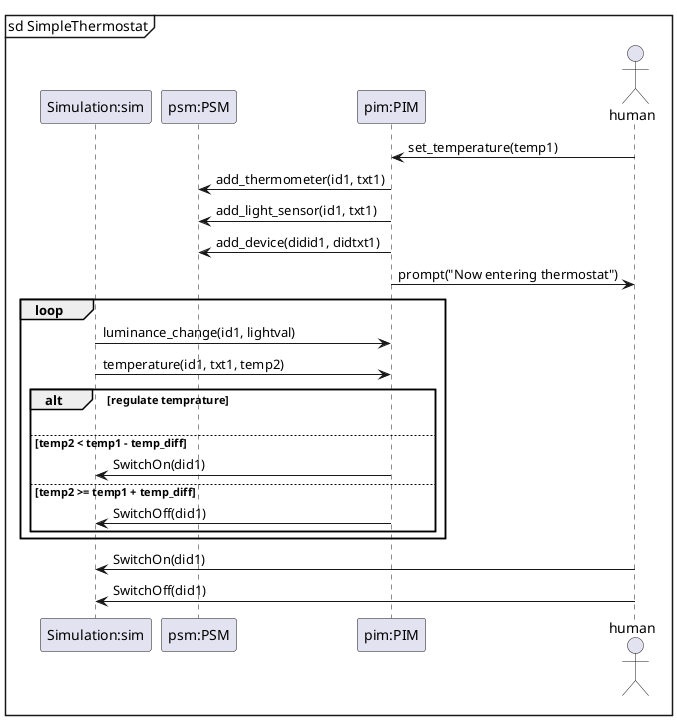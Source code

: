 @startuml sequense diagram
mainframe sd SimpleThermostat

participant "Simulation:sim" as sim
participant "psm:PSM" as psm
participant "pim:PIM" as pim
actor human

pim <- human : set_temperature(temp1)
psm <- pim: add_thermometer(id1, txt1)
psm <- pim: add_light_sensor(id1, txt1)
psm <- pim: add_device(didid1, didtxt1)
pim -> human : prompt("Now entering thermostat")

loop
    sim -> pim: luminance_change(id1, lightval)
    sim -> pim: temperature(id1, txt1, temp2)

    alt regulate temprature
        |||
        else temp2 < temp1 - temp_diff
            pim -> sim: SwitchOn(did1)
        else temp2 >= temp1 + temp_diff
            pim -> sim: SwitchOff(did1)
    end

end

sim <- human: SwitchOn(did1)
sim <- human: SwitchOff(did1)

@enduml
